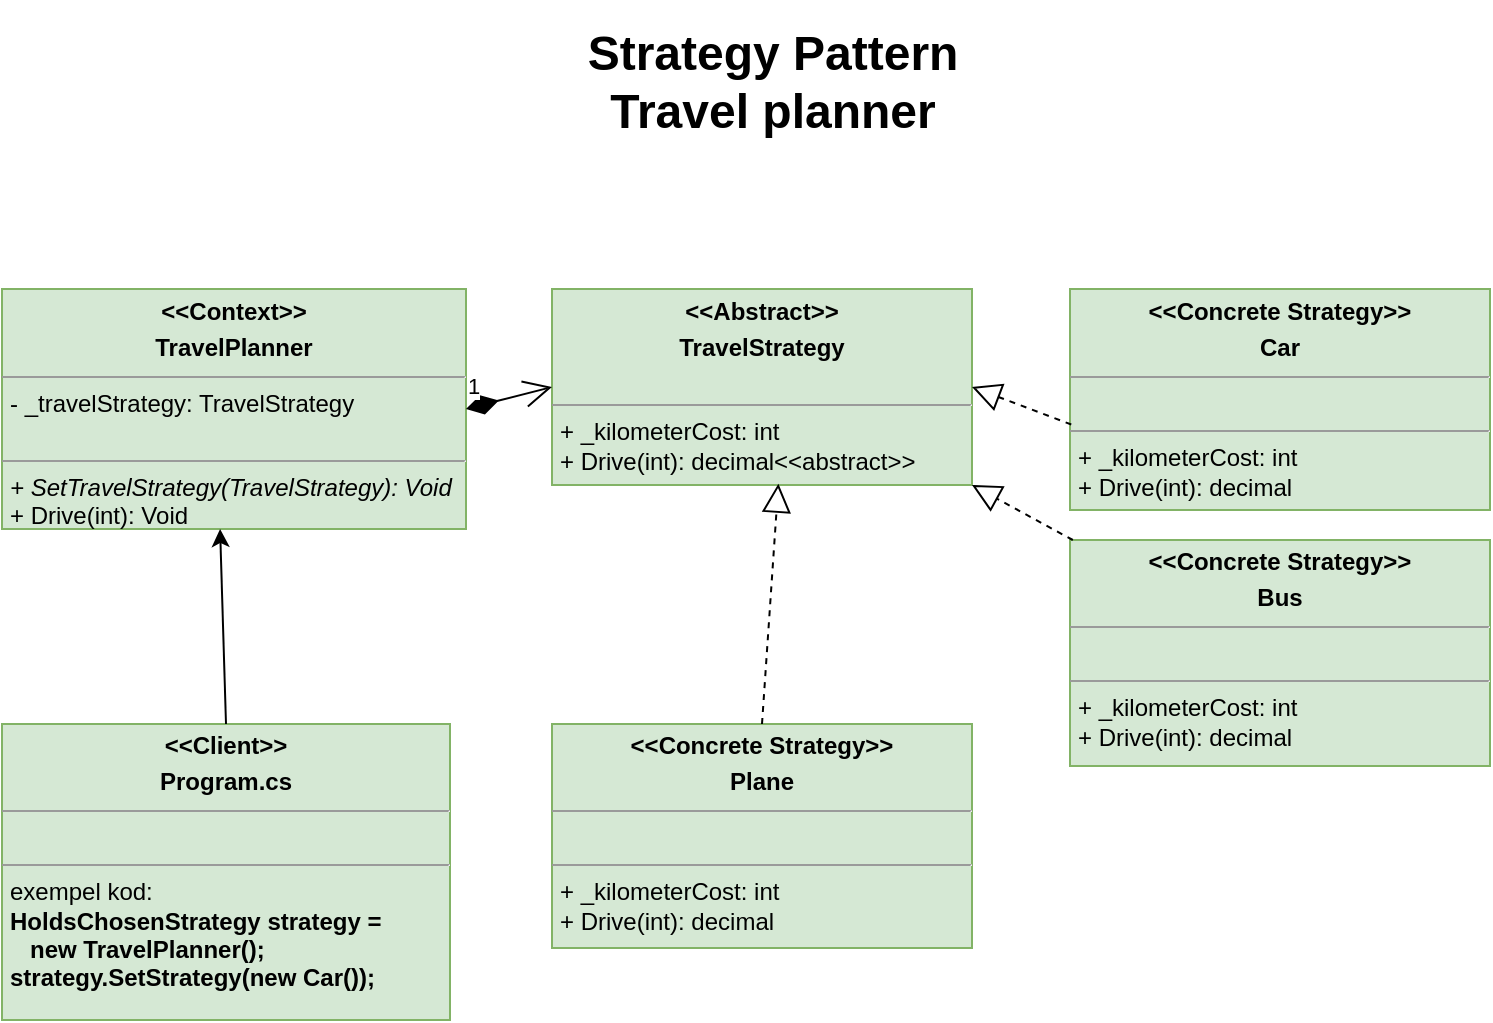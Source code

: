 <mxfile version="21.6.1" type="device">
  <diagram id="R8IManyunNIVjVqLJccc" name="Page-1">
    <mxGraphModel dx="889" dy="901" grid="0" gridSize="10" guides="1" tooltips="1" connect="1" arrows="1" fold="1" page="1" pageScale="1" pageWidth="827" pageHeight="1169" background="none" math="0" shadow="0">
      <root>
        <mxCell id="0" />
        <mxCell id="1" parent="0" />
        <mxCell id="GEHMYcxO5HRSC29tYzFS-1" value="&lt;p style=&quot;margin: 0px ; margin-top: 4px ; text-align: center&quot;&gt;&lt;b&gt;&amp;lt;&amp;lt;Context&amp;gt;&amp;gt;&lt;/b&gt;&lt;/p&gt;&lt;p style=&quot;margin: 0px ; margin-top: 4px ; text-align: center&quot;&gt;&lt;b&gt;TravelPlanner&lt;/b&gt;&lt;br&gt;&lt;/p&gt;&lt;hr size=&quot;1&quot;&gt;&lt;p style=&quot;margin: 0px ; margin-left: 4px&quot;&gt;- _travelStrategy: TravelStrategy&lt;/p&gt;&lt;p style=&quot;margin: 0px ; margin-left: 4px&quot;&gt;&lt;br&gt;&lt;/p&gt;&lt;hr size=&quot;1&quot;&gt;&lt;p style=&quot;margin: 0px ; margin-left: 4px&quot;&gt;&lt;i&gt;+ SetTravelStrategy(TravelStrategy): Void&lt;/i&gt;&lt;/p&gt;&lt;p style=&quot;margin: 0px ; margin-left: 4px&quot;&gt;+ Drive(int): Void&lt;/p&gt;&lt;p style=&quot;margin: 0px ; margin-left: 4px&quot;&gt;&lt;br&gt;&lt;/p&gt;" style="verticalAlign=top;align=left;overflow=fill;fontSize=12;fontFamily=Helvetica;html=1;rounded=0;sketch=0;labelBackgroundColor=none;fillColor=#d5e8d4;strokeColor=#82b366;" parent="1" vertex="1">
          <mxGeometry x="38" y="195.5" width="232" height="120" as="geometry" />
        </mxCell>
        <mxCell id="GEHMYcxO5HRSC29tYzFS-5" value="&lt;p style=&quot;margin: 0px ; margin-top: 4px ; text-align: center&quot;&gt;&lt;b&gt;&amp;lt;&amp;lt;Abstract&amp;gt;&amp;gt;&lt;/b&gt;&lt;/p&gt;&lt;p style=&quot;margin: 0px ; margin-top: 4px ; text-align: center&quot;&gt;&lt;b&gt;TravelStrategy&lt;/b&gt;&lt;br&gt;&lt;/p&gt;&lt;p style=&quot;margin: 0px ; margin-left: 4px&quot;&gt;&lt;br&gt;&lt;/p&gt;&lt;hr size=&quot;1&quot;&gt;&lt;p style=&quot;margin: 0px ; margin-left: 4px&quot;&gt;&lt;span style=&quot;background-color: initial;&quot;&gt;+ _kilometerCost: int&lt;/span&gt;&lt;br&gt;&lt;/p&gt;&lt;p style=&quot;border-color: var(--border-color); margin: 0px 0px 0px 4px;&quot;&gt;+ Drive(int): decimal&amp;lt;&amp;lt;abstract&amp;gt;&amp;gt;&lt;br style=&quot;border-color: var(--border-color);&quot;&gt;&lt;/p&gt;&lt;p style=&quot;border-color: var(--border-color); margin: 0px 0px 0px 4px;&quot;&gt;&lt;br style=&quot;border-color: var(--border-color);&quot;&gt;&lt;/p&gt;" style="verticalAlign=top;align=left;overflow=fill;fontSize=12;fontFamily=Helvetica;html=1;rounded=0;sketch=0;labelBackgroundColor=none;fillColor=#d5e8d4;strokeColor=#82b366;" parent="1" vertex="1">
          <mxGeometry x="313" y="195.5" width="210" height="98" as="geometry" />
        </mxCell>
        <mxCell id="GEHMYcxO5HRSC29tYzFS-6" value="&lt;p style=&quot;margin: 0px ; margin-top: 4px ; text-align: center&quot;&gt;&lt;b style=&quot;background-color: initial;&quot;&gt;&amp;lt;&amp;lt;Concrete Strategy&amp;gt;&amp;gt;&lt;/b&gt;&lt;/p&gt;&lt;p style=&quot;margin: 0px ; margin-top: 4px ; text-align: center&quot;&gt;&lt;b style=&quot;background-color: initial;&quot;&gt;Car&lt;/b&gt;&lt;br&gt;&lt;/p&gt;&lt;hr size=&quot;1&quot;&gt;&lt;p style=&quot;margin: 0px ; margin-left: 4px&quot;&gt;&lt;br&gt;&lt;/p&gt;&lt;hr size=&quot;1&quot;&gt;&lt;p style=&quot;border-color: var(--border-color); margin: 0px 0px 0px 4px;&quot;&gt;+ _kilometerCost: int&lt;br style=&quot;border-color: var(--border-color);&quot;&gt;&lt;/p&gt;&lt;p style=&quot;border-color: var(--border-color); margin: 0px 0px 0px 4px;&quot;&gt;+ Drive(int): decimal&lt;/p&gt;" style="verticalAlign=top;align=left;overflow=fill;fontSize=12;fontFamily=Helvetica;html=1;rounded=0;sketch=0;labelBackgroundColor=none;fillColor=#d5e8d4;strokeColor=#82b366;" parent="1" vertex="1">
          <mxGeometry x="572" y="195.5" width="210" height="110.5" as="geometry" />
        </mxCell>
        <mxCell id="GEHMYcxO5HRSC29tYzFS-7" value="&lt;p style=&quot;margin: 0px ; margin-top: 4px ; text-align: center&quot;&gt;&lt;b style=&quot;border-color: var(--border-color); background-color: initial;&quot;&gt;&amp;lt;&amp;lt;Concrete Strategy&amp;gt;&amp;gt;&lt;/b&gt;&lt;b style=&quot;background-color: initial;&quot;&gt;&lt;br&gt;&lt;/b&gt;&lt;/p&gt;&lt;p style=&quot;margin: 0px ; margin-top: 4px ; text-align: center&quot;&gt;&lt;b style=&quot;background-color: initial;&quot;&gt;Bus&lt;/b&gt;&lt;br&gt;&lt;/p&gt;&lt;hr size=&quot;1&quot;&gt;&lt;p style=&quot;margin: 0px ; margin-left: 4px&quot;&gt;&lt;br&gt;&lt;/p&gt;&lt;hr size=&quot;1&quot;&gt;&lt;p style=&quot;border-color: var(--border-color); margin: 0px 0px 0px 4px;&quot;&gt;+ _kilometerCost: int&lt;br style=&quot;border-color: var(--border-color);&quot;&gt;&lt;/p&gt;&lt;p style=&quot;border-color: var(--border-color); margin: 0px 0px 0px 4px;&quot;&gt;+ Drive(int): decimal&lt;/p&gt;&lt;p style=&quot;margin: 0px ; margin-left: 4px&quot;&gt;&lt;br&gt;&lt;/p&gt;" style="verticalAlign=top;align=left;overflow=fill;fontSize=12;fontFamily=Helvetica;html=1;rounded=0;sketch=0;labelBackgroundColor=none;fillColor=#d5e8d4;strokeColor=#82b366;" parent="1" vertex="1">
          <mxGeometry x="572" y="321" width="210" height="113" as="geometry" />
        </mxCell>
        <mxCell id="GEHMYcxO5HRSC29tYzFS-9" value="&lt;p style=&quot;margin: 0px ; margin-top: 4px ; text-align: center&quot;&gt;&lt;b style=&quot;border-color: var(--border-color); background-color: initial;&quot;&gt;&amp;lt;&amp;lt;Concrete Strategy&amp;gt;&amp;gt;&lt;/b&gt;&lt;b style=&quot;background-color: initial;&quot;&gt;&lt;br&gt;&lt;/b&gt;&lt;/p&gt;&lt;p style=&quot;margin: 0px ; margin-top: 4px ; text-align: center&quot;&gt;&lt;b style=&quot;background-color: initial;&quot;&gt;Plane&lt;/b&gt;&lt;br&gt;&lt;/p&gt;&lt;hr size=&quot;1&quot;&gt;&lt;p style=&quot;margin: 0px ; margin-left: 4px&quot;&gt;&lt;br&gt;&lt;/p&gt;&lt;hr size=&quot;1&quot;&gt;&lt;p style=&quot;border-color: var(--border-color); margin: 0px 0px 0px 4px;&quot;&gt;+ _kilometerCost: int&lt;br style=&quot;border-color: var(--border-color);&quot;&gt;&lt;/p&gt;&lt;p style=&quot;border-color: var(--border-color); margin: 0px 0px 0px 4px;&quot;&gt;+ Drive(int): decimal&lt;/p&gt;&lt;p style=&quot;margin: 0px ; margin-left: 4px&quot;&gt;&lt;br&gt;&lt;/p&gt;" style="verticalAlign=top;align=left;overflow=fill;fontSize=12;fontFamily=Helvetica;html=1;rounded=0;sketch=0;labelBackgroundColor=none;fillColor=#d5e8d4;strokeColor=#82b366;" parent="1" vertex="1">
          <mxGeometry x="313" y="413" width="210" height="112" as="geometry" />
        </mxCell>
        <mxCell id="GEHMYcxO5HRSC29tYzFS-10" value="&lt;p style=&quot;margin: 0px ; margin-top: 4px ; text-align: center&quot;&gt;&lt;b&gt;&amp;lt;&amp;lt;Client&amp;gt;&amp;gt;&lt;/b&gt;&lt;/p&gt;&lt;p style=&quot;margin: 0px ; margin-top: 4px ; text-align: center&quot;&gt;&lt;b&gt;Program.cs&lt;/b&gt;&lt;br&gt;&lt;/p&gt;&lt;hr size=&quot;1&quot;&gt;&lt;p style=&quot;margin: 0px ; margin-left: 4px&quot;&gt;&lt;br&gt;&lt;/p&gt;&lt;hr size=&quot;1&quot;&gt;&lt;p style=&quot;margin: 0px ; margin-left: 4px&quot;&gt;exempel kod:&lt;/p&gt;&lt;p style=&quot;margin: 0px ; margin-left: 4px&quot;&gt;&lt;b&gt;HoldsChosenStrategy strategy =&amp;nbsp;&lt;/b&gt;&lt;/p&gt;&lt;p style=&quot;margin: 0px ; margin-left: 4px&quot;&gt;&lt;b&gt;&amp;nbsp; &amp;nbsp;new TravelPlanner();&lt;/b&gt;&lt;/p&gt;&lt;p style=&quot;margin: 0px ; margin-left: 4px&quot;&gt;&lt;b&gt;&lt;span style=&quot;background-color: initial;&quot;&gt;strategy.SetStrategy(new Car());&lt;/span&gt;&lt;br&gt;&lt;/b&gt;&lt;/p&gt;&lt;p style=&quot;margin: 0px ; margin-left: 4px&quot;&gt;&lt;br&gt;&lt;/p&gt;" style="verticalAlign=top;align=left;overflow=fill;fontSize=12;fontFamily=Helvetica;html=1;rounded=0;sketch=0;labelBackgroundColor=none;fillColor=#d5e8d4;strokeColor=#82b366;" parent="1" vertex="1">
          <mxGeometry x="38" y="413" width="224" height="148" as="geometry" />
        </mxCell>
        <mxCell id="GEHMYcxO5HRSC29tYzFS-11" value="" style="endArrow=classic;html=1;rounded=0;entryX=0.47;entryY=1;entryDx=0;entryDy=0;entryPerimeter=0;exitX=0.5;exitY=0;exitDx=0;exitDy=0;" parent="1" source="GEHMYcxO5HRSC29tYzFS-10" target="GEHMYcxO5HRSC29tYzFS-1" edge="1">
          <mxGeometry width="50" height="50" relative="1" as="geometry">
            <mxPoint x="378" y="435" as="sourcePoint" />
            <mxPoint x="428" y="385" as="targetPoint" />
          </mxGeometry>
        </mxCell>
        <mxCell id="GEHMYcxO5HRSC29tYzFS-12" value="1" style="endArrow=open;html=1;endSize=12;startArrow=diamondThin;startSize=14;startFill=1;align=left;verticalAlign=bottom;rounded=0;entryX=0;entryY=0.5;entryDx=0;entryDy=0;exitX=1;exitY=0.5;exitDx=0;exitDy=0;" parent="1" source="GEHMYcxO5HRSC29tYzFS-1" target="GEHMYcxO5HRSC29tYzFS-5" edge="1">
          <mxGeometry x="-1" y="3" relative="1" as="geometry">
            <mxPoint x="323" y="410" as="sourcePoint" />
            <mxPoint x="483" y="410" as="targetPoint" />
          </mxGeometry>
        </mxCell>
        <mxCell id="GEHMYcxO5HRSC29tYzFS-14" value="" style="endArrow=block;dashed=1;endFill=0;endSize=12;html=1;rounded=0;entryX=0.539;entryY=0.993;entryDx=0;entryDy=0;entryPerimeter=0;exitX=0.5;exitY=0;exitDx=0;exitDy=0;" parent="1" source="GEHMYcxO5HRSC29tYzFS-9" target="GEHMYcxO5HRSC29tYzFS-5" edge="1">
          <mxGeometry width="160" relative="1" as="geometry">
            <mxPoint x="323" y="410" as="sourcePoint" />
            <mxPoint x="483" y="410" as="targetPoint" />
          </mxGeometry>
        </mxCell>
        <mxCell id="GEHMYcxO5HRSC29tYzFS-16" value="" style="endArrow=block;dashed=1;endFill=0;endSize=12;html=1;rounded=0;entryX=1;entryY=1;entryDx=0;entryDy=0;" parent="1" source="GEHMYcxO5HRSC29tYzFS-7" target="GEHMYcxO5HRSC29tYzFS-5" edge="1">
          <mxGeometry width="160" relative="1" as="geometry">
            <mxPoint x="582" y="444" as="sourcePoint" />
            <mxPoint x="460" y="305" as="targetPoint" />
          </mxGeometry>
        </mxCell>
        <mxCell id="GEHMYcxO5HRSC29tYzFS-17" value="" style="endArrow=block;dashed=1;endFill=0;endSize=12;html=1;rounded=0;entryX=1;entryY=0.5;entryDx=0;entryDy=0;exitX=0.003;exitY=0.613;exitDx=0;exitDy=0;exitPerimeter=0;" parent="1" source="GEHMYcxO5HRSC29tYzFS-6" target="GEHMYcxO5HRSC29tYzFS-5" edge="1">
          <mxGeometry width="160" relative="1" as="geometry">
            <mxPoint x="582" y="321" as="sourcePoint" />
            <mxPoint x="533" y="304" as="targetPoint" />
          </mxGeometry>
        </mxCell>
        <mxCell id="GEHMYcxO5HRSC29tYzFS-18" value="Strategy Pattern&lt;br&gt;Travel planner" style="text;strokeColor=none;fillColor=none;html=1;fontSize=24;fontStyle=1;verticalAlign=middle;align=center;" parent="1" vertex="1">
          <mxGeometry x="231" y="51" width="384" height="82" as="geometry" />
        </mxCell>
      </root>
    </mxGraphModel>
  </diagram>
</mxfile>
